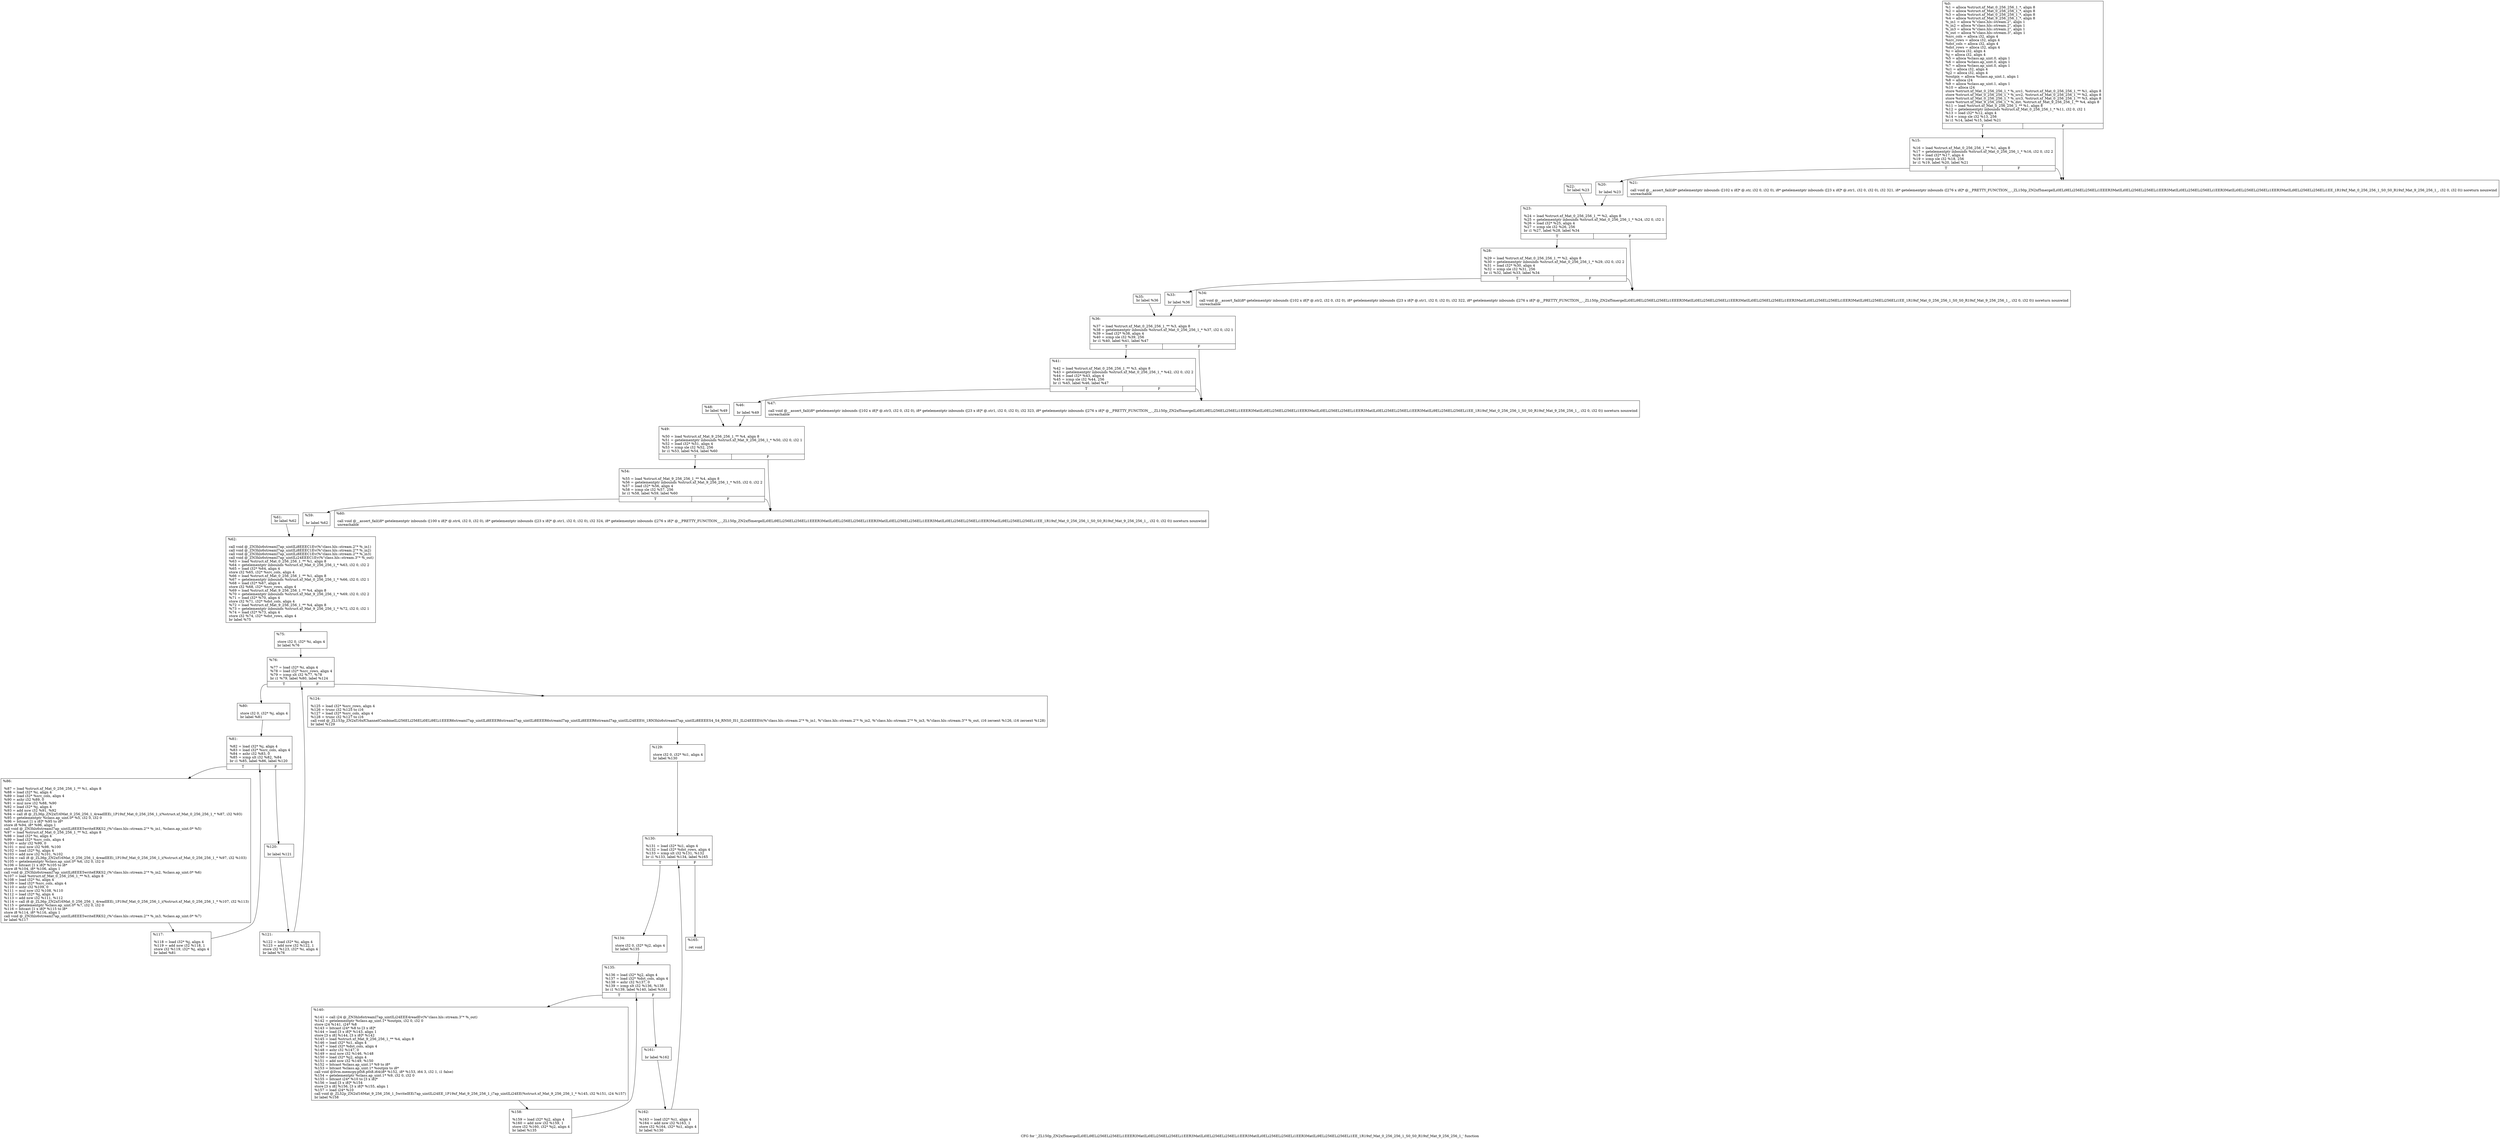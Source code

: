 digraph "CFG for '_ZL150p_ZN2xf5mergeILi0ELi9ELi256ELi256ELi1EEER3MatILi0ELi256ELi256ELi1EER3MatILi0ELi256ELi256ELi1EER3MatILi0ELi256ELi256ELi1EER3MatILi9ELi256ELi256ELi1EE_1R19xf_Mat_0_256_256_1_S0_S0_R19xf_Mat_9_256_256_1_' function" {
	label="CFG for '_ZL150p_ZN2xf5mergeILi0ELi9ELi256ELi256ELi1EEER3MatILi0ELi256ELi256ELi1EER3MatILi0ELi256ELi256ELi1EER3MatILi0ELi256ELi256ELi1EER3MatILi9ELi256ELi256ELi1EE_1R19xf_Mat_0_256_256_1_S0_S0_R19xf_Mat_9_256_256_1_' function";

	Node0x2fc7740 [shape=record,label="{%0:\l  %1 = alloca %struct.xf_Mat_0_256_256_1_*, align 8\l  %2 = alloca %struct.xf_Mat_0_256_256_1_*, align 8\l  %3 = alloca %struct.xf_Mat_0_256_256_1_*, align 8\l  %4 = alloca %struct.xf_Mat_9_256_256_1_*, align 8\l  %_in1 = alloca %\"class.hls::stream.2\", align 1\l  %_in2 = alloca %\"class.hls::stream.2\", align 1\l  %_in3 = alloca %\"class.hls::stream.2\", align 1\l  %_out = alloca %\"class.hls::stream.3\", align 1\l  %src_cols = alloca i32, align 4\l  %src_rows = alloca i32, align 4\l  %dst_cols = alloca i32, align 4\l  %dst_rows = alloca i32, align 4\l  %i = alloca i32, align 4\l  %j = alloca i32, align 4\l  %5 = alloca %class.ap_uint.0, align 1\l  %6 = alloca %class.ap_uint.0, align 1\l  %7 = alloca %class.ap_uint.0, align 1\l  %i1 = alloca i32, align 4\l  %j2 = alloca i32, align 4\l  %outpix = alloca %class.ap_uint.1, align 1\l  %8 = alloca i24\l  %9 = alloca %class.ap_uint.1, align 1\l  %10 = alloca i24\l  store %struct.xf_Mat_0_256_256_1_* %_src1, %struct.xf_Mat_0_256_256_1_** %1, align 8\l  store %struct.xf_Mat_0_256_256_1_* %_src2, %struct.xf_Mat_0_256_256_1_** %2, align 8\l  store %struct.xf_Mat_0_256_256_1_* %_src3, %struct.xf_Mat_0_256_256_1_** %3, align 8\l  store %struct.xf_Mat_9_256_256_1_* %_dst, %struct.xf_Mat_9_256_256_1_** %4, align 8\l  %11 = load %struct.xf_Mat_0_256_256_1_** %1, align 8\l  %12 = getelementptr inbounds %struct.xf_Mat_0_256_256_1_* %11, i32 0, i32 1\l  %13 = load i32* %12, align 4\l  %14 = icmp sle i32 %13, 256\l  br i1 %14, label %15, label %21\l|{<s0>T|<s1>F}}"];
	Node0x2fc7740:s0 -> Node0x2fc8fc0;
	Node0x2fc7740:s1 -> Node0x2fc9020;
	Node0x2fc8fc0 [shape=record,label="{%15:\l\l  %16 = load %struct.xf_Mat_0_256_256_1_** %1, align 8\l  %17 = getelementptr inbounds %struct.xf_Mat_0_256_256_1_* %16, i32 0, i32 2\l  %18 = load i32* %17, align 4\l  %19 = icmp sle i32 %18, 256\l  br i1 %19, label %20, label %21\l|{<s0>T|<s1>F}}"];
	Node0x2fc8fc0:s0 -> Node0x2fc9230;
	Node0x2fc8fc0:s1 -> Node0x2fc9020;
	Node0x2fc9230 [shape=record,label="{%20:\l\l  br label %23\l}"];
	Node0x2fc9230 -> Node0x2fc9340;
	Node0x2fc9020 [shape=record,label="{%21:\l\l  call void @__assert_fail(i8* getelementptr inbounds ([102 x i8]* @.str, i32 0, i32 0), i8* getelementptr inbounds ([23 x i8]* @.str1, i32 0, i32 0), i32 321, i8* getelementptr inbounds ([276 x i8]* @__PRETTY_FUNCTION__._ZL150p_ZN2xf5mergeILi0ELi9ELi256ELi256ELi1EEER3MatILi0ELi256ELi256ELi1EER3MatILi0ELi256ELi256ELi1EER3MatILi0ELi256ELi256ELi1EER3MatILi9ELi256ELi256ELi1EE_1R19xf_Mat_0_256_256_1_S0_S0_R19xf_Mat_9_256_256_1_, i32 0, i32 0)) noreturn nounwind\l  unreachable\l}"];
	Node0x2fc9ae0 [shape=record,label="{%22:                                                  \l  br label %23\l}"];
	Node0x2fc9ae0 -> Node0x2fc9340;
	Node0x2fc9340 [shape=record,label="{%23:\l\l  %24 = load %struct.xf_Mat_0_256_256_1_** %2, align 8\l  %25 = getelementptr inbounds %struct.xf_Mat_0_256_256_1_* %24, i32 0, i32 1\l  %26 = load i32* %25, align 4\l  %27 = icmp sle i32 %26, 256\l  br i1 %27, label %28, label %34\l|{<s0>T|<s1>F}}"];
	Node0x2fc9340:s0 -> Node0x2fc9e00;
	Node0x2fc9340:s1 -> Node0x2fc9e60;
	Node0x2fc9e00 [shape=record,label="{%28:\l\l  %29 = load %struct.xf_Mat_0_256_256_1_** %2, align 8\l  %30 = getelementptr inbounds %struct.xf_Mat_0_256_256_1_* %29, i32 0, i32 2\l  %31 = load i32* %30, align 4\l  %32 = icmp sle i32 %31, 256\l  br i1 %32, label %33, label %34\l|{<s0>T|<s1>F}}"];
	Node0x2fc9e00:s0 -> Node0x2fca1b0;
	Node0x2fc9e00:s1 -> Node0x2fc9e60;
	Node0x2fca1b0 [shape=record,label="{%33:\l\l  br label %36\l}"];
	Node0x2fca1b0 -> Node0x2fca2c0;
	Node0x2fc9e60 [shape=record,label="{%34:\l\l  call void @__assert_fail(i8* getelementptr inbounds ([102 x i8]* @.str2, i32 0, i32 0), i8* getelementptr inbounds ([23 x i8]* @.str1, i32 0, i32 0), i32 322, i8* getelementptr inbounds ([276 x i8]* @__PRETTY_FUNCTION__._ZL150p_ZN2xf5mergeILi0ELi9ELi256ELi256ELi1EEER3MatILi0ELi256ELi256ELi1EER3MatILi0ELi256ELi256ELi1EER3MatILi0ELi256ELi256ELi1EER3MatILi9ELi256ELi256ELi1EE_1R19xf_Mat_0_256_256_1_S0_S0_R19xf_Mat_9_256_256_1_, i32 0, i32 0)) noreturn nounwind\l  unreachable\l}"];
	Node0x2fca5a0 [shape=record,label="{%35:                                                  \l  br label %36\l}"];
	Node0x2fca5a0 -> Node0x2fca2c0;
	Node0x2fca2c0 [shape=record,label="{%36:\l\l  %37 = load %struct.xf_Mat_0_256_256_1_** %3, align 8\l  %38 = getelementptr inbounds %struct.xf_Mat_0_256_256_1_* %37, i32 0, i32 1\l  %39 = load i32* %38, align 4\l  %40 = icmp sle i32 %39, 256\l  br i1 %40, label %41, label %47\l|{<s0>T|<s1>F}}"];
	Node0x2fca2c0:s0 -> Node0x2fca8c0;
	Node0x2fca2c0:s1 -> Node0x2fca920;
	Node0x2fca8c0 [shape=record,label="{%41:\l\l  %42 = load %struct.xf_Mat_0_256_256_1_** %3, align 8\l  %43 = getelementptr inbounds %struct.xf_Mat_0_256_256_1_* %42, i32 0, i32 2\l  %44 = load i32* %43, align 4\l  %45 = icmp sle i32 %44, 256\l  br i1 %45, label %46, label %47\l|{<s0>T|<s1>F}}"];
	Node0x2fca8c0:s0 -> Node0x2fcac70;
	Node0x2fca8c0:s1 -> Node0x2fca920;
	Node0x2fcac70 [shape=record,label="{%46:\l\l  br label %49\l}"];
	Node0x2fcac70 -> Node0x2fcad80;
	Node0x2fca920 [shape=record,label="{%47:\l\l  call void @__assert_fail(i8* getelementptr inbounds ([102 x i8]* @.str3, i32 0, i32 0), i8* getelementptr inbounds ([23 x i8]* @.str1, i32 0, i32 0), i32 323, i8* getelementptr inbounds ([276 x i8]* @__PRETTY_FUNCTION__._ZL150p_ZN2xf5mergeILi0ELi9ELi256ELi256ELi1EEER3MatILi0ELi256ELi256ELi1EER3MatILi0ELi256ELi256ELi1EER3MatILi0ELi256ELi256ELi1EER3MatILi9ELi256ELi256ELi1EE_1R19xf_Mat_0_256_256_1_S0_S0_R19xf_Mat_9_256_256_1_, i32 0, i32 0)) noreturn nounwind\l  unreachable\l}"];
	Node0x2fcb040 [shape=record,label="{%48:                                                  \l  br label %49\l}"];
	Node0x2fcb040 -> Node0x2fcad80;
	Node0x2fcad80 [shape=record,label="{%49:\l\l  %50 = load %struct.xf_Mat_9_256_256_1_** %4, align 8\l  %51 = getelementptr inbounds %struct.xf_Mat_9_256_256_1_* %50, i32 0, i32 1\l  %52 = load i32* %51, align 4\l  %53 = icmp sle i32 %52, 256\l  br i1 %53, label %54, label %60\l|{<s0>T|<s1>F}}"];
	Node0x2fcad80:s0 -> Node0x2fcb360;
	Node0x2fcad80:s1 -> Node0x2fcb3c0;
	Node0x2fcb360 [shape=record,label="{%54:\l\l  %55 = load %struct.xf_Mat_9_256_256_1_** %4, align 8\l  %56 = getelementptr inbounds %struct.xf_Mat_9_256_256_1_* %55, i32 0, i32 2\l  %57 = load i32* %56, align 4\l  %58 = icmp sle i32 %57, 256\l  br i1 %58, label %59, label %60\l|{<s0>T|<s1>F}}"];
	Node0x2fcb360:s0 -> Node0x2fcb710;
	Node0x2fcb360:s1 -> Node0x2fcb3c0;
	Node0x2fcb710 [shape=record,label="{%59:\l\l  br label %62\l}"];
	Node0x2fcb710 -> Node0x2fcb820;
	Node0x2fcb3c0 [shape=record,label="{%60:\l\l  call void @__assert_fail(i8* getelementptr inbounds ([100 x i8]* @.str4, i32 0, i32 0), i8* getelementptr inbounds ([23 x i8]* @.str1, i32 0, i32 0), i32 324, i8* getelementptr inbounds ([276 x i8]* @__PRETTY_FUNCTION__._ZL150p_ZN2xf5mergeILi0ELi9ELi256ELi256ELi1EEER3MatILi0ELi256ELi256ELi1EER3MatILi0ELi256ELi256ELi1EER3MatILi0ELi256ELi256ELi1EER3MatILi9ELi256ELi256ELi1EE_1R19xf_Mat_0_256_256_1_S0_S0_R19xf_Mat_9_256_256_1_, i32 0, i32 0)) noreturn nounwind\l  unreachable\l}"];
	Node0x2fcbae0 [shape=record,label="{%61:                                                  \l  br label %62\l}"];
	Node0x2fcbae0 -> Node0x2fcb820;
	Node0x2fcb820 [shape=record,label="{%62:\l\l  call void @_ZN3hls6streamI7ap_uintILi8EEEC1Ev(%\"class.hls::stream.2\"* %_in1)\l  call void @_ZN3hls6streamI7ap_uintILi8EEEC1Ev(%\"class.hls::stream.2\"* %_in2)\l  call void @_ZN3hls6streamI7ap_uintILi8EEEC1Ev(%\"class.hls::stream.2\"* %_in3)\l  call void @_ZN3hls6streamI7ap_uintILi24EEEC1Ev(%\"class.hls::stream.3\"* %_out)\l  %63 = load %struct.xf_Mat_0_256_256_1_** %1, align 8\l  %64 = getelementptr inbounds %struct.xf_Mat_0_256_256_1_* %63, i32 0, i32 2\l  %65 = load i32* %64, align 4\l  store i32 %65, i32* %src_cols, align 4\l  %66 = load %struct.xf_Mat_0_256_256_1_** %1, align 8\l  %67 = getelementptr inbounds %struct.xf_Mat_0_256_256_1_* %66, i32 0, i32 1\l  %68 = load i32* %67, align 4\l  store i32 %68, i32* %src_rows, align 4\l  %69 = load %struct.xf_Mat_9_256_256_1_** %4, align 8\l  %70 = getelementptr inbounds %struct.xf_Mat_9_256_256_1_* %69, i32 0, i32 2\l  %71 = load i32* %70, align 4\l  store i32 %71, i32* %dst_cols, align 4\l  %72 = load %struct.xf_Mat_9_256_256_1_** %4, align 8\l  %73 = getelementptr inbounds %struct.xf_Mat_9_256_256_1_* %72, i32 0, i32 1\l  %74 = load i32* %73, align 4\l  store i32 %74, i32* %dst_rows, align 4\l  br label %75\l}"];
	Node0x2fcb820 -> Node0x2fcd0e0;
	Node0x2fcd0e0 [shape=record,label="{%75:\l\l  store i32 0, i32* %i, align 4\l  br label %76\l}"];
	Node0x2fcd0e0 -> Node0x2fcd250;
	Node0x2fcd250 [shape=record,label="{%76:\l\l  %77 = load i32* %i, align 4\l  %78 = load i32* %src_rows, align 4\l  %79 = icmp slt i32 %77, %78\l  br i1 %79, label %80, label %124\l|{<s0>T|<s1>F}}"];
	Node0x2fcd250:s0 -> Node0x2fcd4c0;
	Node0x2fcd250:s1 -> Node0x2fcd520;
	Node0x2fcd4c0 [shape=record,label="{%80:\l\l  store i32 0, i32* %j, align 4\l  br label %81\l}"];
	Node0x2fcd4c0 -> Node0x2fcd700;
	Node0x2fcd700 [shape=record,label="{%81:\l\l  %82 = load i32* %j, align 4\l  %83 = load i32* %src_cols, align 4\l  %84 = ashr i32 %83, 0\l  %85 = icmp slt i32 %82, %84\l  br i1 %85, label %86, label %120\l|{<s0>T|<s1>F}}"];
	Node0x2fcd700:s0 -> Node0x2fcda00;
	Node0x2fcd700:s1 -> Node0x2fcda60;
	Node0x2fcda00 [shape=record,label="{%86:\l\l  %87 = load %struct.xf_Mat_0_256_256_1_** %1, align 8\l  %88 = load i32* %i, align 4\l  %89 = load i32* %src_cols, align 4\l  %90 = ashr i32 %89, 0\l  %91 = mul nsw i32 %88, %90\l  %92 = load i32* %j, align 4\l  %93 = add nsw i32 %91, %92\l  %94 = call i8 @_ZL36p_ZN2xf16Mat_0_256_256_1_4readIEEi_1P19xf_Mat_0_256_256_1_i(%struct.xf_Mat_0_256_256_1_* %87, i32 %93)\l  %95 = getelementptr %class.ap_uint.0* %5, i32 0, i32 0\l  %96 = bitcast [1 x i8]* %95 to i8*\l  store i8 %94, i8* %96, align 1\l  call void @_ZN3hls6streamI7ap_uintILi8EEE5writeERKS2_(%\"class.hls::stream.2\"* %_in1, %class.ap_uint.0* %5)\l  %97 = load %struct.xf_Mat_0_256_256_1_** %2, align 8\l  %98 = load i32* %i, align 4\l  %99 = load i32* %src_cols, align 4\l  %100 = ashr i32 %99, 0\l  %101 = mul nsw i32 %98, %100\l  %102 = load i32* %j, align 4\l  %103 = add nsw i32 %101, %102\l  %104 = call i8 @_ZL36p_ZN2xf16Mat_0_256_256_1_4readIEEi_1P19xf_Mat_0_256_256_1_i(%struct.xf_Mat_0_256_256_1_* %97, i32 %103)\l  %105 = getelementptr %class.ap_uint.0* %6, i32 0, i32 0\l  %106 = bitcast [1 x i8]* %105 to i8*\l  store i8 %104, i8* %106, align 1\l  call void @_ZN3hls6streamI7ap_uintILi8EEE5writeERKS2_(%\"class.hls::stream.2\"* %_in2, %class.ap_uint.0* %6)\l  %107 = load %struct.xf_Mat_0_256_256_1_** %3, align 8\l  %108 = load i32* %i, align 4\l  %109 = load i32* %src_cols, align 4\l  %110 = ashr i32 %109, 0\l  %111 = mul nsw i32 %108, %110\l  %112 = load i32* %j, align 4\l  %113 = add nsw i32 %111, %112\l  %114 = call i8 @_ZL36p_ZN2xf16Mat_0_256_256_1_4readIEEi_1P19xf_Mat_0_256_256_1_i(%struct.xf_Mat_0_256_256_1_* %107, i32 %113)\l  %115 = getelementptr %class.ap_uint.0* %7, i32 0, i32 0\l  %116 = bitcast [1 x i8]* %115 to i8*\l  store i8 %114, i8* %116, align 1\l  call void @_ZN3hls6streamI7ap_uintILi8EEE5writeERKS2_(%\"class.hls::stream.2\"* %_in3, %class.ap_uint.0* %7)\l  br label %117\l}"];
	Node0x2fcda00 -> Node0x2fcec90;
	Node0x2fcec90 [shape=record,label="{%117:\l\l  %118 = load i32* %j, align 4\l  %119 = add nsw i32 %118, 1\l  store i32 %119, i32* %j, align 4\l  br label %81\l}"];
	Node0x2fcec90 -> Node0x2fcd700;
	Node0x2fcda60 [shape=record,label="{%120:\l\l  br label %121\l}"];
	Node0x2fcda60 -> Node0x2fcf750;
	Node0x2fcf750 [shape=record,label="{%121:\l\l  %122 = load i32* %i, align 4\l  %123 = add nsw i32 %122, 1\l  store i32 %123, i32* %i, align 4\l  br label %76\l}"];
	Node0x2fcf750 -> Node0x2fcd250;
	Node0x2fcd520 [shape=record,label="{%124:\l\l  %125 = load i32* %src_rows, align 4\l  %126 = trunc i32 %125 to i16\l  %127 = load i32* %src_cols, align 4\l  %128 = trunc i32 %127 to i16\l  call void @_ZL153p_ZN2xf16xfChannelCombineILi256ELi256ELi0ELi9ELi1EEER6streamI7ap_uintILi8EEER6streamI7ap_uintILi8EEER6streamI7ap_uintILi8EEER6streamI7ap_uintILi24EEEtt_1RN3hls6streamI7ap_uintILi8EEEES4_S4_RNS0_IS1_ILi24EEEEtt(%\"class.hls::stream.2\"* %_in1, %\"class.hls::stream.2\"* %_in2, %\"class.hls::stream.2\"* %_in3, %\"class.hls::stream.3\"* %_out, i16 zeroext %126, i16 zeroext %128)\l  br label %129\l}"];
	Node0x2fcd520 -> Node0x2fd0520;
	Node0x2fd0520 [shape=record,label="{%129:\l\l  store i32 0, i32* %i1, align 4\l  br label %130\l}"];
	Node0x2fd0520 -> Node0x2fd0690;
	Node0x2fd0690 [shape=record,label="{%130:\l\l  %131 = load i32* %i1, align 4\l  %132 = load i32* %dst_rows, align 4\l  %133 = icmp slt i32 %131, %132\l  br i1 %133, label %134, label %165\l|{<s0>T|<s1>F}}"];
	Node0x2fd0690:s0 -> Node0x2fd0900;
	Node0x2fd0690:s1 -> Node0x2fd0960;
	Node0x2fd0900 [shape=record,label="{%134:\l\l  store i32 0, i32* %j2, align 4\l  br label %135\l}"];
	Node0x2fd0900 -> Node0x2fd0b00;
	Node0x2fd0b00 [shape=record,label="{%135:\l\l  %136 = load i32* %j2, align 4\l  %137 = load i32* %dst_cols, align 4\l  %138 = ashr i32 %137, 0\l  %139 = icmp slt i32 %136, %138\l  br i1 %139, label %140, label %161\l|{<s0>T|<s1>F}}"];
	Node0x2fd0b00:s0 -> Node0x2fd0e00;
	Node0x2fd0b00:s1 -> Node0x2fd0e60;
	Node0x2fd0e00 [shape=record,label="{%140:\l\l  %141 = call i24 @_ZN3hls6streamI7ap_uintILi24EEE4readEv(%\"class.hls::stream.3\"* %_out)\l  %142 = getelementptr %class.ap_uint.1* %outpix, i32 0, i32 0\l  store i24 %141, i24* %8\l  %143 = bitcast i24* %8 to [3 x i8]*\l  %144 = load [3 x i8]* %143, align 1\l  store [3 x i8] %144, [3 x i8]* %142\l  %145 = load %struct.xf_Mat_9_256_256_1_** %4, align 8\l  %146 = load i32* %i1, align 4\l  %147 = load i32* %dst_cols, align 4\l  %148 = ashr i32 %147, 0\l  %149 = mul nsw i32 %146, %148\l  %150 = load i32* %j2, align 4\l  %151 = add nsw i32 %149, %150\l  %152 = bitcast %class.ap_uint.1* %9 to i8*\l  %153 = bitcast %class.ap_uint.1* %outpix to i8*\l  call void @llvm.memcpy.p0i8.p0i8.i64(i8* %152, i8* %153, i64 3, i32 1, i1 false)\l  %154 = getelementptr %class.ap_uint.1* %9, i32 0, i32 0\l  %155 = bitcast i24* %10 to [3 x i8]*\l  %156 = load [3 x i8]* %154\l  store [3 x i8] %156, [3 x i8]* %155, align 1\l  %157 = load i24* %10\l  call void @_ZL52p_ZN2xf16Mat_9_256_256_1_5writeIEEi7ap_uintILi24EE_1P19xf_Mat_9_256_256_1_i7ap_uintILi24EE(%struct.xf_Mat_9_256_256_1_* %145, i32 %151, i24 %157)\l  br label %158\l}"];
	Node0x2fd0e00 -> Node0x2fd2250;
	Node0x2fd2250 [shape=record,label="{%158:\l\l  %159 = load i32* %j2, align 4\l  %160 = add nsw i32 %159, 1\l  store i32 %160, i32* %j2, align 4\l  br label %135\l}"];
	Node0x2fd2250 -> Node0x2fd0b00;
	Node0x2fd0e60 [shape=record,label="{%161:\l\l  br label %162\l}"];
	Node0x2fd0e60 -> Node0x2fd2590;
	Node0x2fd2590 [shape=record,label="{%162:\l\l  %163 = load i32* %i1, align 4\l  %164 = add nsw i32 %163, 1\l  store i32 %164, i32* %i1, align 4\l  br label %130\l}"];
	Node0x2fd2590 -> Node0x2fd0690;
	Node0x2fd0960 [shape=record,label="{%165:\l\l  ret void\l}"];
}
